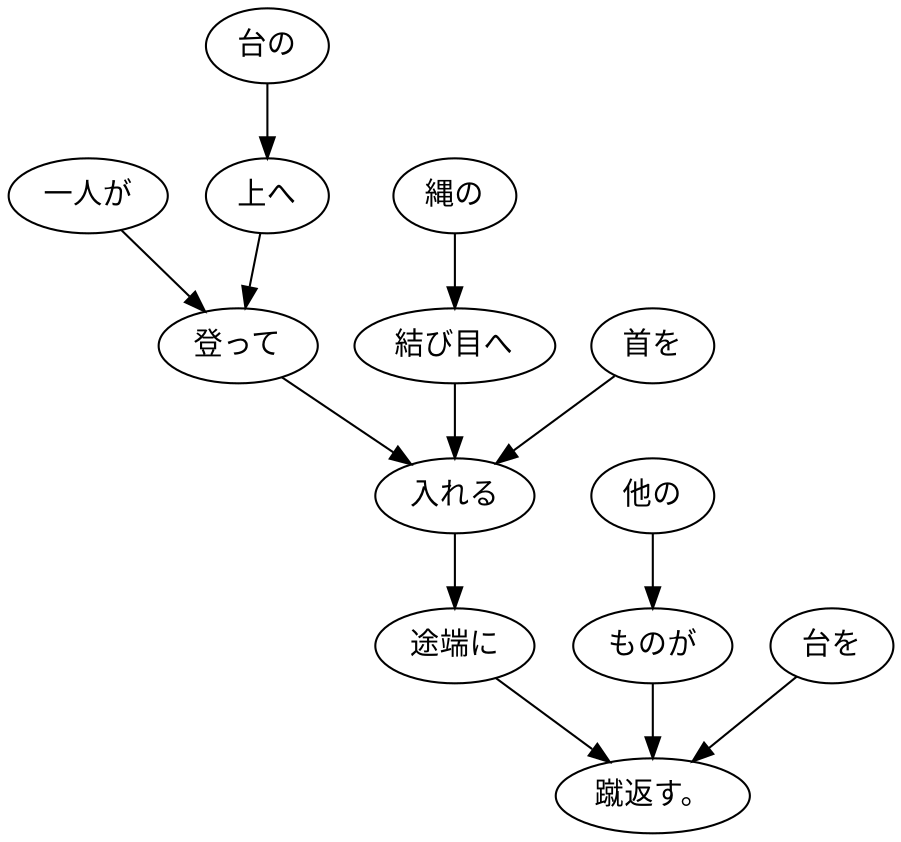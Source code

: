 digraph graph1080 {
	node0 [label="一人が"];
	node1 [label="台の"];
	node2 [label="上へ"];
	node3 [label="登って"];
	node4 [label="縄の"];
	node5 [label="結び目へ"];
	node6 [label="首を"];
	node7 [label="入れる"];
	node8 [label="途端に"];
	node9 [label="他の"];
	node10 [label="ものが"];
	node11 [label="台を"];
	node12 [label="蹴返す。"];
	node0 -> node3;
	node1 -> node2;
	node2 -> node3;
	node3 -> node7;
	node4 -> node5;
	node5 -> node7;
	node6 -> node7;
	node7 -> node8;
	node8 -> node12;
	node9 -> node10;
	node10 -> node12;
	node11 -> node12;
}
